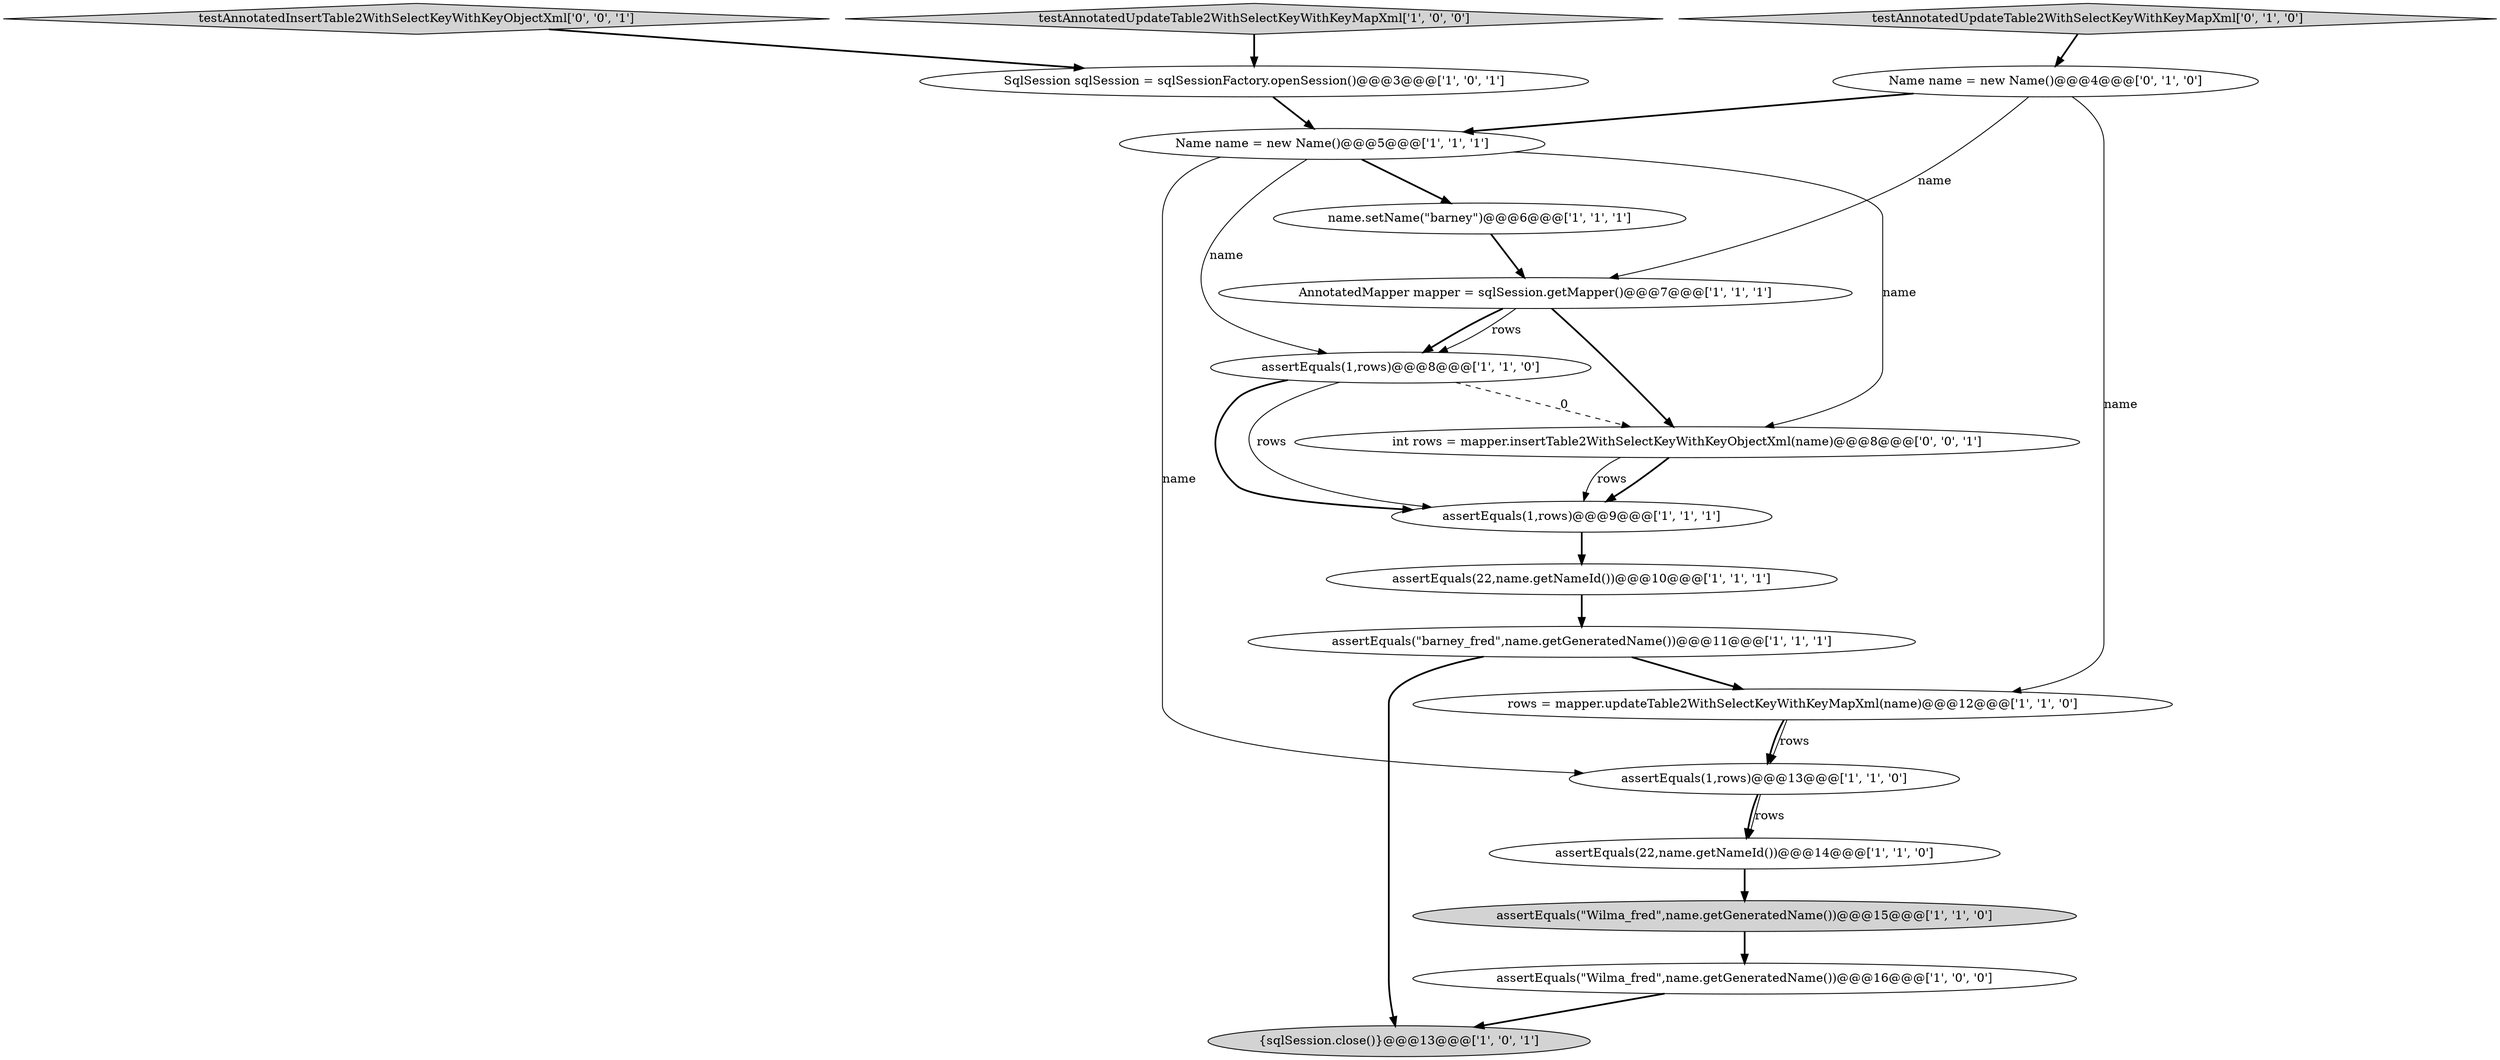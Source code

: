 digraph {
0 [style = filled, label = "AnnotatedMapper mapper = sqlSession.getMapper()@@@7@@@['1', '1', '1']", fillcolor = white, shape = ellipse image = "AAA0AAABBB1BBB"];
14 [style = filled, label = "assertEquals(22,name.getNameId())@@@10@@@['1', '1', '1']", fillcolor = white, shape = ellipse image = "AAA0AAABBB1BBB"];
3 [style = filled, label = "Name name = new Name()@@@5@@@['1', '1', '1']", fillcolor = white, shape = ellipse image = "AAA0AAABBB1BBB"];
4 [style = filled, label = "assertEquals(1,rows)@@@13@@@['1', '1', '0']", fillcolor = white, shape = ellipse image = "AAA0AAABBB1BBB"];
2 [style = filled, label = "testAnnotatedUpdateTable2WithSelectKeyWithKeyMapXml['1', '0', '0']", fillcolor = lightgray, shape = diamond image = "AAA0AAABBB1BBB"];
5 [style = filled, label = "SqlSession sqlSession = sqlSessionFactory.openSession()@@@3@@@['1', '0', '1']", fillcolor = white, shape = ellipse image = "AAA0AAABBB1BBB"];
9 [style = filled, label = "assertEquals(\"barney_fred\",name.getGeneratedName())@@@11@@@['1', '1', '1']", fillcolor = white, shape = ellipse image = "AAA0AAABBB1BBB"];
13 [style = filled, label = "assertEquals(1,rows)@@@8@@@['1', '1', '0']", fillcolor = white, shape = ellipse image = "AAA0AAABBB1BBB"];
11 [style = filled, label = "assertEquals(1,rows)@@@9@@@['1', '1', '1']", fillcolor = white, shape = ellipse image = "AAA0AAABBB1BBB"];
1 [style = filled, label = "rows = mapper.updateTable2WithSelectKeyWithKeyMapXml(name)@@@12@@@['1', '1', '0']", fillcolor = white, shape = ellipse image = "AAA0AAABBB1BBB"];
7 [style = filled, label = "name.setName(\"barney\")@@@6@@@['1', '1', '1']", fillcolor = white, shape = ellipse image = "AAA0AAABBB1BBB"];
8 [style = filled, label = "assertEquals(\"Wilma_fred\",name.getGeneratedName())@@@16@@@['1', '0', '0']", fillcolor = white, shape = ellipse image = "AAA0AAABBB1BBB"];
17 [style = filled, label = "testAnnotatedInsertTable2WithSelectKeyWithKeyObjectXml['0', '0', '1']", fillcolor = lightgray, shape = diamond image = "AAA0AAABBB3BBB"];
16 [style = filled, label = "Name name = new Name()@@@4@@@['0', '1', '0']", fillcolor = white, shape = ellipse image = "AAA0AAABBB2BBB"];
15 [style = filled, label = "testAnnotatedUpdateTable2WithSelectKeyWithKeyMapXml['0', '1', '0']", fillcolor = lightgray, shape = diamond image = "AAA0AAABBB2BBB"];
10 [style = filled, label = "assertEquals(22,name.getNameId())@@@14@@@['1', '1', '0']", fillcolor = white, shape = ellipse image = "AAA0AAABBB1BBB"];
6 [style = filled, label = "{sqlSession.close()}@@@13@@@['1', '0', '1']", fillcolor = lightgray, shape = ellipse image = "AAA0AAABBB1BBB"];
18 [style = filled, label = "int rows = mapper.insertTable2WithSelectKeyWithKeyObjectXml(name)@@@8@@@['0', '0', '1']", fillcolor = white, shape = ellipse image = "AAA0AAABBB3BBB"];
12 [style = filled, label = "assertEquals(\"Wilma_fred\",name.getGeneratedName())@@@15@@@['1', '1', '0']", fillcolor = lightgray, shape = ellipse image = "AAA0AAABBB1BBB"];
16->0 [style = solid, label="name"];
5->3 [style = bold, label=""];
4->10 [style = bold, label=""];
16->3 [style = bold, label=""];
1->4 [style = bold, label=""];
17->5 [style = bold, label=""];
3->18 [style = solid, label="name"];
3->13 [style = solid, label="name"];
0->13 [style = bold, label=""];
11->14 [style = bold, label=""];
18->11 [style = bold, label=""];
7->0 [style = bold, label=""];
8->6 [style = bold, label=""];
18->11 [style = solid, label="rows"];
15->16 [style = bold, label=""];
13->11 [style = bold, label=""];
3->4 [style = solid, label="name"];
0->13 [style = solid, label="rows"];
9->6 [style = bold, label=""];
1->4 [style = solid, label="rows"];
4->10 [style = solid, label="rows"];
13->11 [style = solid, label="rows"];
3->7 [style = bold, label=""];
10->12 [style = bold, label=""];
12->8 [style = bold, label=""];
0->18 [style = bold, label=""];
14->9 [style = bold, label=""];
13->18 [style = dashed, label="0"];
9->1 [style = bold, label=""];
16->1 [style = solid, label="name"];
2->5 [style = bold, label=""];
}
